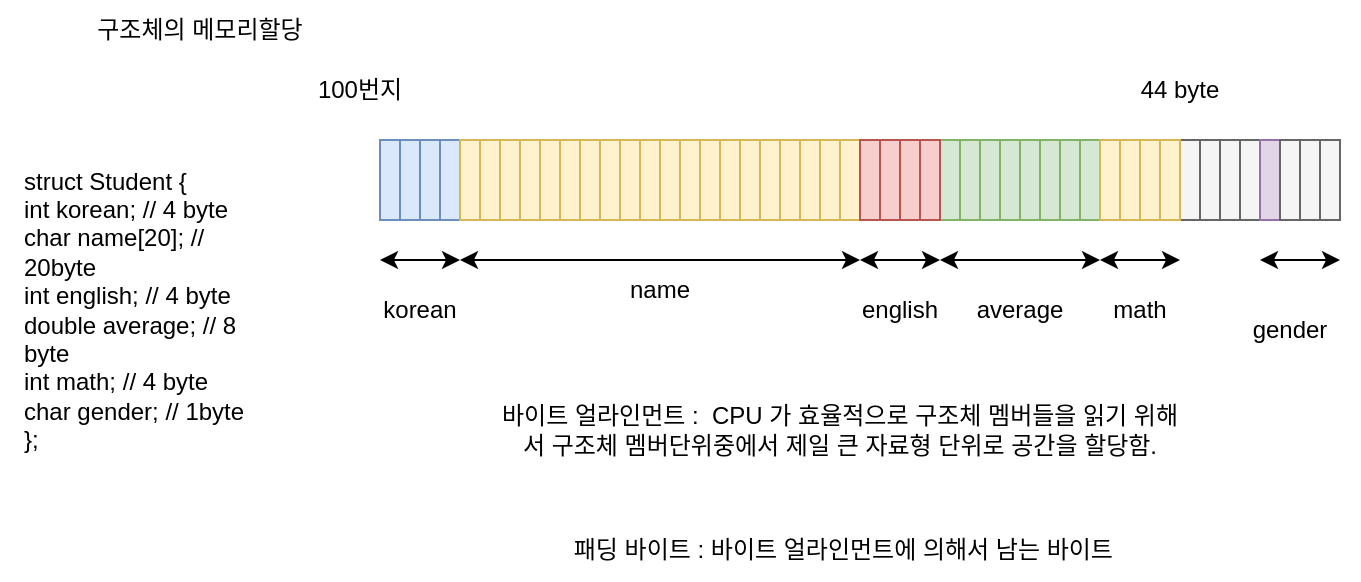 <mxfile version="17.2.4" type="device"><diagram id="RXSKahGDaTpi3Or1huhP" name="Page-1"><mxGraphModel dx="782" dy="468" grid="1" gridSize="10" guides="1" tooltips="1" connect="1" arrows="1" fold="1" page="1" pageScale="1" pageWidth="827" pageHeight="1169" math="0" shadow="0"><root><mxCell id="0"/><mxCell id="1" parent="0"/><mxCell id="EiUouX1qorWPTthJiW7P-1" value="구조체의 메모리할당" style="text;html=1;strokeColor=none;fillColor=none;align=center;verticalAlign=middle;whiteSpace=wrap;rounded=0;" vertex="1" parent="1"><mxGeometry x="10" y="10" width="200" height="30" as="geometry"/></mxCell><mxCell id="EiUouX1qorWPTthJiW7P-2" value="&lt;div&gt;struct Student {&lt;/div&gt;&lt;div&gt;&lt;span&gt;&#9;&lt;/span&gt;int korean; // 4 byte&lt;/div&gt;&lt;div&gt;&lt;span&gt;&#9;&lt;/span&gt;char name[20]; // 20byte&lt;/div&gt;&lt;div&gt;&lt;span&gt;&#9;&lt;/span&gt;int english; // 4 byte&lt;/div&gt;&lt;div&gt;&lt;span&gt;&#9;&lt;/span&gt;double average; // 8 byte&lt;/div&gt;&lt;div&gt;&lt;span&gt;&#9;&lt;/span&gt;int math; // 4 byte&lt;/div&gt;&lt;div&gt;&lt;span&gt;&#9;&lt;/span&gt;char gender; // 1byte&lt;/div&gt;&lt;div&gt;};&lt;/div&gt;" style="text;html=1;strokeColor=none;fillColor=none;align=left;verticalAlign=middle;whiteSpace=wrap;rounded=0;" vertex="1" parent="1"><mxGeometry x="20" y="60" width="130" height="210" as="geometry"/></mxCell><mxCell id="EiUouX1qorWPTthJiW7P-3" value="" style="rounded=0;whiteSpace=wrap;html=1;fillColor=#dae8fc;strokeColor=#6c8ebf;" vertex="1" parent="1"><mxGeometry x="200" y="80" width="10" height="40" as="geometry"/></mxCell><mxCell id="EiUouX1qorWPTthJiW7P-4" value="" style="rounded=0;whiteSpace=wrap;html=1;fillColor=#dae8fc;strokeColor=#6c8ebf;" vertex="1" parent="1"><mxGeometry x="210" y="80" width="10" height="40" as="geometry"/></mxCell><mxCell id="EiUouX1qorWPTthJiW7P-5" value="" style="rounded=0;whiteSpace=wrap;html=1;fillColor=#dae8fc;strokeColor=#6c8ebf;" vertex="1" parent="1"><mxGeometry x="220" y="80" width="10" height="40" as="geometry"/></mxCell><mxCell id="EiUouX1qorWPTthJiW7P-7" value="" style="rounded=0;whiteSpace=wrap;html=1;fillColor=#dae8fc;strokeColor=#6c8ebf;" vertex="1" parent="1"><mxGeometry x="230" y="80" width="10" height="40" as="geometry"/></mxCell><mxCell id="EiUouX1qorWPTthJiW7P-8" value="100번지" style="text;html=1;strokeColor=none;fillColor=none;align=center;verticalAlign=middle;whiteSpace=wrap;rounded=0;" vertex="1" parent="1"><mxGeometry x="160" y="40" width="60" height="30" as="geometry"/></mxCell><mxCell id="EiUouX1qorWPTthJiW7P-25" value="" style="endArrow=classic;startArrow=classic;html=1;rounded=0;" edge="1" parent="1"><mxGeometry width="50" height="50" relative="1" as="geometry"><mxPoint x="200" y="140" as="sourcePoint"/><mxPoint x="240" y="140" as="targetPoint"/></mxGeometry></mxCell><mxCell id="EiUouX1qorWPTthJiW7P-27" value="korean" style="text;html=1;strokeColor=none;fillColor=none;align=center;verticalAlign=middle;whiteSpace=wrap;rounded=0;" vertex="1" parent="1"><mxGeometry x="190" y="150" width="60" height="30" as="geometry"/></mxCell><mxCell id="EiUouX1qorWPTthJiW7P-69" value="" style="endArrow=classic;startArrow=classic;html=1;rounded=0;" edge="1" parent="1"><mxGeometry width="50" height="50" relative="1" as="geometry"><mxPoint x="240" y="140" as="sourcePoint"/><mxPoint x="440" y="140" as="targetPoint"/></mxGeometry></mxCell><mxCell id="EiUouX1qorWPTthJiW7P-70" value="name" style="text;html=1;strokeColor=none;fillColor=none;align=center;verticalAlign=middle;whiteSpace=wrap;rounded=0;" vertex="1" parent="1"><mxGeometry x="310" y="140" width="60" height="30" as="geometry"/></mxCell><mxCell id="EiUouX1qorWPTthJiW7P-93" value="" style="rounded=0;whiteSpace=wrap;html=1;fillColor=#d5e8d4;strokeColor=#82b366;" vertex="1" parent="1"><mxGeometry x="480" y="80" width="10" height="40" as="geometry"/></mxCell><mxCell id="EiUouX1qorWPTthJiW7P-94" value="" style="rounded=0;whiteSpace=wrap;html=1;fillColor=#d5e8d4;strokeColor=#82b366;" vertex="1" parent="1"><mxGeometry x="490" y="80" width="10" height="40" as="geometry"/></mxCell><mxCell id="EiUouX1qorWPTthJiW7P-95" value="" style="rounded=0;whiteSpace=wrap;html=1;fillColor=#d5e8d4;strokeColor=#82b366;" vertex="1" parent="1"><mxGeometry x="500" y="80" width="10" height="40" as="geometry"/></mxCell><mxCell id="EiUouX1qorWPTthJiW7P-96" value="" style="rounded=0;whiteSpace=wrap;html=1;fillColor=#d5e8d4;strokeColor=#82b366;" vertex="1" parent="1"><mxGeometry x="510" y="80" width="10" height="40" as="geometry"/></mxCell><mxCell id="EiUouX1qorWPTthJiW7P-97" value="" style="rounded=0;whiteSpace=wrap;html=1;fillColor=#d5e8d4;strokeColor=#82b366;" vertex="1" parent="1"><mxGeometry x="520" y="80" width="10" height="40" as="geometry"/></mxCell><mxCell id="EiUouX1qorWPTthJiW7P-98" value="" style="rounded=0;whiteSpace=wrap;html=1;fillColor=#d5e8d4;strokeColor=#82b366;" vertex="1" parent="1"><mxGeometry x="530" y="80" width="10" height="40" as="geometry"/></mxCell><mxCell id="EiUouX1qorWPTthJiW7P-99" value="" style="rounded=0;whiteSpace=wrap;html=1;fillColor=#d5e8d4;strokeColor=#82b366;" vertex="1" parent="1"><mxGeometry x="540" y="80" width="10" height="40" as="geometry"/></mxCell><mxCell id="EiUouX1qorWPTthJiW7P-100" value="" style="rounded=0;whiteSpace=wrap;html=1;fillColor=#d5e8d4;strokeColor=#82b366;" vertex="1" parent="1"><mxGeometry x="550" y="80" width="10" height="40" as="geometry"/></mxCell><mxCell id="EiUouX1qorWPTthJiW7P-141" value="math" style="text;html=1;strokeColor=none;fillColor=none;align=center;verticalAlign=middle;whiteSpace=wrap;rounded=0;" vertex="1" parent="1"><mxGeometry x="550" y="150" width="60" height="30" as="geometry"/></mxCell><mxCell id="EiUouX1qorWPTthJiW7P-142" value="" style="rounded=0;whiteSpace=wrap;html=1;fillColor=#f5f5f5;strokeColor=#666666;fontColor=#333333;" vertex="1" parent="1"><mxGeometry x="600" y="80" width="10" height="40" as="geometry"/></mxCell><mxCell id="EiUouX1qorWPTthJiW7P-143" value="gender" style="text;html=1;strokeColor=none;fillColor=none;align=center;verticalAlign=middle;whiteSpace=wrap;rounded=0;" vertex="1" parent="1"><mxGeometry x="625" y="160" width="60" height="30" as="geometry"/></mxCell><mxCell id="EiUouX1qorWPTthJiW7P-149" value="" style="rounded=0;whiteSpace=wrap;html=1;fillColor=#fff2cc;strokeColor=#d6b656;" vertex="1" parent="1"><mxGeometry x="240" y="80" width="10" height="40" as="geometry"/></mxCell><mxCell id="EiUouX1qorWPTthJiW7P-150" value="" style="rounded=0;whiteSpace=wrap;html=1;fillColor=#fff2cc;strokeColor=#d6b656;" vertex="1" parent="1"><mxGeometry x="250" y="80" width="10" height="40" as="geometry"/></mxCell><mxCell id="EiUouX1qorWPTthJiW7P-151" value="" style="rounded=0;whiteSpace=wrap;html=1;fillColor=#fff2cc;strokeColor=#d6b656;" vertex="1" parent="1"><mxGeometry x="260" y="80" width="10" height="40" as="geometry"/></mxCell><mxCell id="EiUouX1qorWPTthJiW7P-152" value="" style="rounded=0;whiteSpace=wrap;html=1;fillColor=#fff2cc;strokeColor=#d6b656;" vertex="1" parent="1"><mxGeometry x="270" y="80" width="10" height="40" as="geometry"/></mxCell><mxCell id="EiUouX1qorWPTthJiW7P-153" value="" style="rounded=0;whiteSpace=wrap;html=1;fillColor=#fff2cc;strokeColor=#d6b656;" vertex="1" parent="1"><mxGeometry x="280" y="80" width="10" height="40" as="geometry"/></mxCell><mxCell id="EiUouX1qorWPTthJiW7P-154" value="" style="rounded=0;whiteSpace=wrap;html=1;fillColor=#fff2cc;strokeColor=#d6b656;" vertex="1" parent="1"><mxGeometry x="290" y="80" width="10" height="40" as="geometry"/></mxCell><mxCell id="EiUouX1qorWPTthJiW7P-155" value="" style="rounded=0;whiteSpace=wrap;html=1;fillColor=#fff2cc;strokeColor=#d6b656;" vertex="1" parent="1"><mxGeometry x="300" y="80" width="10" height="40" as="geometry"/></mxCell><mxCell id="EiUouX1qorWPTthJiW7P-156" value="" style="rounded=0;whiteSpace=wrap;html=1;fillColor=#fff2cc;strokeColor=#d6b656;" vertex="1" parent="1"><mxGeometry x="310" y="80" width="10" height="40" as="geometry"/></mxCell><mxCell id="EiUouX1qorWPTthJiW7P-157" value="" style="rounded=0;whiteSpace=wrap;html=1;fillColor=#fff2cc;strokeColor=#d6b656;" vertex="1" parent="1"><mxGeometry x="320" y="80" width="10" height="40" as="geometry"/></mxCell><mxCell id="EiUouX1qorWPTthJiW7P-158" value="" style="rounded=0;whiteSpace=wrap;html=1;fillColor=#fff2cc;strokeColor=#d6b656;" vertex="1" parent="1"><mxGeometry x="330" y="80" width="10" height="40" as="geometry"/></mxCell><mxCell id="EiUouX1qorWPTthJiW7P-159" value="" style="rounded=0;whiteSpace=wrap;html=1;fillColor=#fff2cc;strokeColor=#d6b656;" vertex="1" parent="1"><mxGeometry x="340" y="80" width="10" height="40" as="geometry"/></mxCell><mxCell id="EiUouX1qorWPTthJiW7P-160" value="" style="rounded=0;whiteSpace=wrap;html=1;fillColor=#fff2cc;strokeColor=#d6b656;" vertex="1" parent="1"><mxGeometry x="350" y="80" width="10" height="40" as="geometry"/></mxCell><mxCell id="EiUouX1qorWPTthJiW7P-161" value="" style="rounded=0;whiteSpace=wrap;html=1;fillColor=#fff2cc;strokeColor=#d6b656;" vertex="1" parent="1"><mxGeometry x="360" y="80" width="10" height="40" as="geometry"/></mxCell><mxCell id="EiUouX1qorWPTthJiW7P-162" value="" style="rounded=0;whiteSpace=wrap;html=1;fillColor=#fff2cc;strokeColor=#d6b656;" vertex="1" parent="1"><mxGeometry x="370" y="80" width="10" height="40" as="geometry"/></mxCell><mxCell id="EiUouX1qorWPTthJiW7P-163" value="" style="rounded=0;whiteSpace=wrap;html=1;fillColor=#fff2cc;strokeColor=#d6b656;" vertex="1" parent="1"><mxGeometry x="380" y="80" width="10" height="40" as="geometry"/></mxCell><mxCell id="EiUouX1qorWPTthJiW7P-164" value="" style="rounded=0;whiteSpace=wrap;html=1;fillColor=#fff2cc;strokeColor=#d6b656;" vertex="1" parent="1"><mxGeometry x="390" y="80" width="10" height="40" as="geometry"/></mxCell><mxCell id="EiUouX1qorWPTthJiW7P-165" value="" style="rounded=0;whiteSpace=wrap;html=1;fillColor=#fff2cc;strokeColor=#d6b656;" vertex="1" parent="1"><mxGeometry x="400" y="80" width="10" height="40" as="geometry"/></mxCell><mxCell id="EiUouX1qorWPTthJiW7P-166" value="" style="rounded=0;whiteSpace=wrap;html=1;fillColor=#fff2cc;strokeColor=#d6b656;" vertex="1" parent="1"><mxGeometry x="410" y="80" width="10" height="40" as="geometry"/></mxCell><mxCell id="EiUouX1qorWPTthJiW7P-167" value="" style="rounded=0;whiteSpace=wrap;html=1;fillColor=#fff2cc;strokeColor=#d6b656;" vertex="1" parent="1"><mxGeometry x="420" y="80" width="10" height="40" as="geometry"/></mxCell><mxCell id="EiUouX1qorWPTthJiW7P-168" value="" style="rounded=0;whiteSpace=wrap;html=1;fillColor=#fff2cc;strokeColor=#d6b656;" vertex="1" parent="1"><mxGeometry x="430" y="80" width="10" height="40" as="geometry"/></mxCell><mxCell id="EiUouX1qorWPTthJiW7P-169" value="" style="rounded=0;whiteSpace=wrap;html=1;fillColor=#f8cecc;strokeColor=#b85450;" vertex="1" parent="1"><mxGeometry x="440" y="80" width="10" height="40" as="geometry"/></mxCell><mxCell id="EiUouX1qorWPTthJiW7P-170" value="" style="rounded=0;whiteSpace=wrap;html=1;fillColor=#f8cecc;strokeColor=#b85450;" vertex="1" parent="1"><mxGeometry x="450" y="80" width="10" height="40" as="geometry"/></mxCell><mxCell id="EiUouX1qorWPTthJiW7P-171" value="" style="rounded=0;whiteSpace=wrap;html=1;fillColor=#f8cecc;strokeColor=#b85450;" vertex="1" parent="1"><mxGeometry x="460" y="80" width="10" height="40" as="geometry"/></mxCell><mxCell id="EiUouX1qorWPTthJiW7P-172" value="" style="rounded=0;whiteSpace=wrap;html=1;fillColor=#f8cecc;strokeColor=#b85450;" vertex="1" parent="1"><mxGeometry x="470" y="80" width="10" height="40" as="geometry"/></mxCell><mxCell id="EiUouX1qorWPTthJiW7P-173" value="" style="endArrow=classic;startArrow=classic;html=1;rounded=0;" edge="1" parent="1"><mxGeometry width="50" height="50" relative="1" as="geometry"><mxPoint x="440" y="140" as="sourcePoint"/><mxPoint x="480" y="140" as="targetPoint"/></mxGeometry></mxCell><mxCell id="EiUouX1qorWPTthJiW7P-174" value="english" style="text;html=1;strokeColor=none;fillColor=none;align=center;verticalAlign=middle;whiteSpace=wrap;rounded=0;" vertex="1" parent="1"><mxGeometry x="430" y="150" width="60" height="30" as="geometry"/></mxCell><mxCell id="EiUouX1qorWPTthJiW7P-175" value="" style="endArrow=classic;startArrow=classic;html=1;rounded=0;" edge="1" parent="1"><mxGeometry width="50" height="50" relative="1" as="geometry"><mxPoint x="480" y="140" as="sourcePoint"/><mxPoint x="560" y="140" as="targetPoint"/></mxGeometry></mxCell><mxCell id="EiUouX1qorWPTthJiW7P-177" value="average" style="text;html=1;strokeColor=none;fillColor=none;align=center;verticalAlign=middle;whiteSpace=wrap;rounded=0;" vertex="1" parent="1"><mxGeometry x="490" y="150" width="60" height="30" as="geometry"/></mxCell><mxCell id="EiUouX1qorWPTthJiW7P-178" value="" style="rounded=0;whiteSpace=wrap;html=1;fillColor=#fff2cc;strokeColor=#d6b656;" vertex="1" parent="1"><mxGeometry x="560" y="80" width="10" height="40" as="geometry"/></mxCell><mxCell id="EiUouX1qorWPTthJiW7P-179" value="" style="rounded=0;whiteSpace=wrap;html=1;fillColor=#fff2cc;strokeColor=#d6b656;" vertex="1" parent="1"><mxGeometry x="570" y="80" width="10" height="40" as="geometry"/></mxCell><mxCell id="EiUouX1qorWPTthJiW7P-180" value="" style="rounded=0;whiteSpace=wrap;html=1;fillColor=#fff2cc;strokeColor=#d6b656;" vertex="1" parent="1"><mxGeometry x="580" y="80" width="10" height="40" as="geometry"/></mxCell><mxCell id="EiUouX1qorWPTthJiW7P-181" value="" style="rounded=0;whiteSpace=wrap;html=1;fillColor=#fff2cc;strokeColor=#d6b656;" vertex="1" parent="1"><mxGeometry x="590" y="80" width="10" height="40" as="geometry"/></mxCell><mxCell id="EiUouX1qorWPTthJiW7P-182" value="" style="endArrow=classic;startArrow=classic;html=1;rounded=0;" edge="1" parent="1"><mxGeometry width="50" height="50" relative="1" as="geometry"><mxPoint x="560" y="140" as="sourcePoint"/><mxPoint x="600" y="140" as="targetPoint"/></mxGeometry></mxCell><mxCell id="EiUouX1qorWPTthJiW7P-184" value="" style="rounded=0;whiteSpace=wrap;html=1;fillColor=#f5f5f5;strokeColor=#666666;fontColor=#333333;" vertex="1" parent="1"><mxGeometry x="610" y="80" width="10" height="40" as="geometry"/></mxCell><mxCell id="EiUouX1qorWPTthJiW7P-185" value="" style="rounded=0;whiteSpace=wrap;html=1;fillColor=#f5f5f5;strokeColor=#666666;fontColor=#333333;" vertex="1" parent="1"><mxGeometry x="620" y="80" width="10" height="40" as="geometry"/></mxCell><mxCell id="EiUouX1qorWPTthJiW7P-186" value="" style="rounded=0;whiteSpace=wrap;html=1;fillColor=#f5f5f5;strokeColor=#666666;fontColor=#333333;" vertex="1" parent="1"><mxGeometry x="630" y="80" width="10" height="40" as="geometry"/></mxCell><mxCell id="EiUouX1qorWPTthJiW7P-187" value="" style="rounded=0;whiteSpace=wrap;html=1;fillColor=#e1d5e7;strokeColor=#9673a6;" vertex="1" parent="1"><mxGeometry x="640" y="80" width="10" height="40" as="geometry"/></mxCell><mxCell id="EiUouX1qorWPTthJiW7P-188" value="44 byte" style="text;html=1;strokeColor=none;fillColor=none;align=center;verticalAlign=middle;whiteSpace=wrap;rounded=0;" vertex="1" parent="1"><mxGeometry x="570" y="40" width="60" height="30" as="geometry"/></mxCell><mxCell id="EiUouX1qorWPTthJiW7P-189" value="" style="rounded=0;whiteSpace=wrap;html=1;fillColor=#f5f5f5;strokeColor=#666666;fontColor=#333333;" vertex="1" parent="1"><mxGeometry x="650" y="80" width="10" height="40" as="geometry"/></mxCell><mxCell id="EiUouX1qorWPTthJiW7P-190" value="" style="rounded=0;whiteSpace=wrap;html=1;fillColor=#f5f5f5;strokeColor=#666666;fontColor=#333333;" vertex="1" parent="1"><mxGeometry x="660" y="80" width="10" height="40" as="geometry"/></mxCell><mxCell id="EiUouX1qorWPTthJiW7P-191" value="" style="rounded=0;whiteSpace=wrap;html=1;fillColor=#f5f5f5;strokeColor=#666666;fontColor=#333333;" vertex="1" parent="1"><mxGeometry x="670" y="80" width="10" height="40" as="geometry"/></mxCell><mxCell id="EiUouX1qorWPTthJiW7P-192" value="" style="endArrow=classic;startArrow=classic;html=1;rounded=0;" edge="1" parent="1"><mxGeometry width="50" height="50" relative="1" as="geometry"><mxPoint x="640" y="140" as="sourcePoint"/><mxPoint x="680" y="140" as="targetPoint"/></mxGeometry></mxCell><mxCell id="EiUouX1qorWPTthJiW7P-193" value="바이트 얼라인먼트 :&amp;nbsp; CPU 가 효율적으로 구조체 멤버들을 읽기 위해서 구조체 멤버단위중에서 제일 큰 자료형 단위로 공간을 할당함." style="text;html=1;strokeColor=none;fillColor=none;align=center;verticalAlign=middle;whiteSpace=wrap;rounded=0;" vertex="1" parent="1"><mxGeometry x="260" y="210" width="340" height="30" as="geometry"/></mxCell><mxCell id="EiUouX1qorWPTthJiW7P-194" value="&amp;nbsp;패딩 바이트 : 바이트 얼라인먼트에 의해서 남는 바이트" style="text;html=1;strokeColor=none;fillColor=none;align=center;verticalAlign=middle;whiteSpace=wrap;rounded=0;" vertex="1" parent="1"><mxGeometry x="260" y="270" width="340" height="30" as="geometry"/></mxCell></root></mxGraphModel></diagram></mxfile>